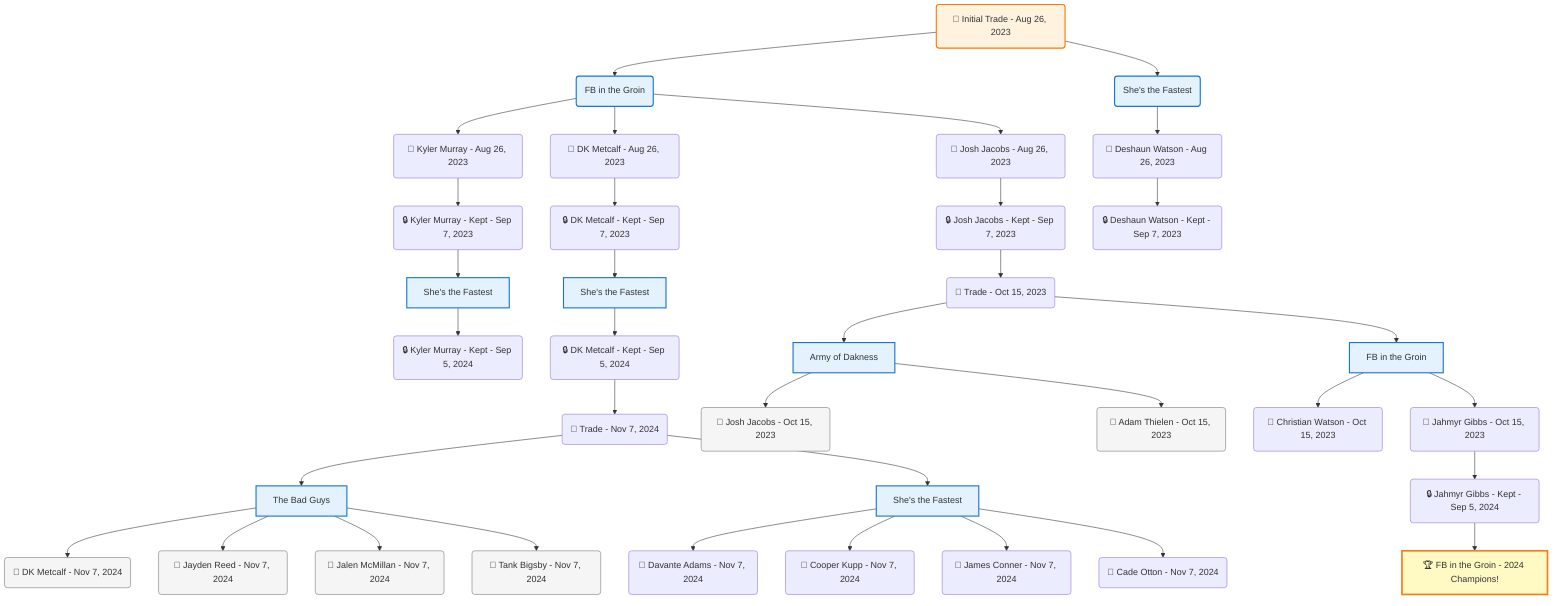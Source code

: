 flowchart TD

    TRADE_MAIN("🔄 Initial Trade - Aug 26, 2023")
    TEAM_1("FB in the Groin")
    TEAM_2("She's the Fastest")
    NODE_6e064389-09b8-458e-b46b-337eb7318f14("🔄 Kyler Murray - Aug 26, 2023")
    NODE_13a8e0bc-c6a6-44a8-a7b4-6f81b4878d51("🔒 Kyler Murray - Kept - Sep 7, 2023")
    TEAM_4449259f-64af-44fd-9235-1facc0926234_3["She's the Fastest"]
    NODE_ee9cf354-46a6-4bc2-aa24-ca6eea28e074("🔒 Kyler Murray - Kept - Sep 5, 2024")
    NODE_5fe28168-367e-40ca-a437-33b34cb5a0fb("🔄 Deshaun Watson - Aug 26, 2023")
    NODE_6ab3b14e-3257-4dc5-afa8-9e794b051e4a("🔒 Deshaun Watson - Kept - Sep 7, 2023")
    NODE_ee435169-0602-428f-a779-b37ff53dc088("🔄 DK Metcalf - Aug 26, 2023")
    NODE_5cd35c6d-c0ef-42be-988b-691dc6257305("🔒 DK Metcalf - Kept - Sep 7, 2023")
    TEAM_4449259f-64af-44fd-9235-1facc0926234_4["She's the Fastest"]
    NODE_2d9fad25-9484-41d5-8a78-4635a7f34bc1("🔒 DK Metcalf - Kept - Sep 5, 2024")
    TRADE_f0b59f44-b3c9-4da4-a932-35e737b726f8_5("🔄 Trade - Nov 7, 2024")
    TEAM_b2220d1a-ff75-4622-9757-09978901110f_6["The Bad Guys"]
    NODE_7486b713-436b-4ebb-977f-a5eee3be411f("🔄 DK Metcalf - Nov 7, 2024")
    NODE_3b42a806-e1a5-4804-9033-748803fe5c38("🔄 Jayden Reed - Nov 7, 2024")
    NODE_32b27ada-9ca3-4df8-aa54-cdedae0327d7("🔄 Jalen McMillan - Nov 7, 2024")
    NODE_639ff1b9-3f43-48f5-b518-e62da10b0078("🔄 Tank Bigsby - Nov 7, 2024")
    TEAM_4449259f-64af-44fd-9235-1facc0926234_7["She's the Fastest"]
    NODE_01a06424-c7b2-40d0-a9a6-0bf4476c878d("🔄 Davante Adams - Nov 7, 2024")
    NODE_61b63a42-68ef-4dd1-b255-24d63f7d3db2("🔄 Cooper Kupp - Nov 7, 2024")
    NODE_667ad38f-c2bd-4f79-8981-c251035800f2("🔄 James Conner - Nov 7, 2024")
    NODE_e9079c1a-2a24-4736-b966-f1f288f3723f("🔄 Cade Otton - Nov 7, 2024")
    NODE_1ae3fee8-1da4-42d7-aa35-de49ef042a40("🔄 Josh Jacobs - Aug 26, 2023")
    NODE_c0c599be-6bc8-488c-b2f8-54f8f87b3166("🔒 Josh Jacobs - Kept - Sep 7, 2023")
    TRADE_7ebfd2d8-b68f-4cd2-983c-4eb32d3c591e_8("🔄 Trade - Oct 15, 2023")
    TEAM_40f7599b-e68f-4bf4-9553-bf7e10924635_9["Army of Dakness"]
    NODE_ddfc4e31-e4aa-4050-b1ab-8eea224877ef("🔄 Josh Jacobs - Oct 15, 2023")
    NODE_ec10909e-c348-4aa2-a6d0-184cbd992fb1("🔄 Adam Thielen - Oct 15, 2023")
    TEAM_f483ecf1-cd17-4991-854b-e52dfc957b45_10["FB in the Groin"]
    NODE_c97d5ea7-3f41-4d0c-9ef5-f03daa0b31d3("🔄 Christian Watson - Oct 15, 2023")
    NODE_d00bc519-c621-45b4-a6d5-fc400992378f("🔄 Jahmyr Gibbs - Oct 15, 2023")
    NODE_1ca29f3e-255d-4d72-a377-25823a0c7414("🔒 Jahmyr Gibbs - Kept - Sep 5, 2024")
    CHAMP_f483ecf1-cd17-4991-854b-e52dfc957b45_2024["🏆 FB in the Groin - 2024 Champions!"]

    TRADE_MAIN --> TEAM_1
    TRADE_MAIN --> TEAM_2
    TEAM_1 --> NODE_6e064389-09b8-458e-b46b-337eb7318f14
    NODE_6e064389-09b8-458e-b46b-337eb7318f14 --> NODE_13a8e0bc-c6a6-44a8-a7b4-6f81b4878d51
    NODE_13a8e0bc-c6a6-44a8-a7b4-6f81b4878d51 --> TEAM_4449259f-64af-44fd-9235-1facc0926234_3
    TEAM_4449259f-64af-44fd-9235-1facc0926234_3 --> NODE_ee9cf354-46a6-4bc2-aa24-ca6eea28e074
    TEAM_2 --> NODE_5fe28168-367e-40ca-a437-33b34cb5a0fb
    NODE_5fe28168-367e-40ca-a437-33b34cb5a0fb --> NODE_6ab3b14e-3257-4dc5-afa8-9e794b051e4a
    TEAM_1 --> NODE_ee435169-0602-428f-a779-b37ff53dc088
    NODE_ee435169-0602-428f-a779-b37ff53dc088 --> NODE_5cd35c6d-c0ef-42be-988b-691dc6257305
    NODE_5cd35c6d-c0ef-42be-988b-691dc6257305 --> TEAM_4449259f-64af-44fd-9235-1facc0926234_4
    TEAM_4449259f-64af-44fd-9235-1facc0926234_4 --> NODE_2d9fad25-9484-41d5-8a78-4635a7f34bc1
    NODE_2d9fad25-9484-41d5-8a78-4635a7f34bc1 --> TRADE_f0b59f44-b3c9-4da4-a932-35e737b726f8_5
    TRADE_f0b59f44-b3c9-4da4-a932-35e737b726f8_5 --> TEAM_b2220d1a-ff75-4622-9757-09978901110f_6
    TEAM_b2220d1a-ff75-4622-9757-09978901110f_6 --> NODE_7486b713-436b-4ebb-977f-a5eee3be411f
    TEAM_b2220d1a-ff75-4622-9757-09978901110f_6 --> NODE_3b42a806-e1a5-4804-9033-748803fe5c38
    TEAM_b2220d1a-ff75-4622-9757-09978901110f_6 --> NODE_32b27ada-9ca3-4df8-aa54-cdedae0327d7
    TEAM_b2220d1a-ff75-4622-9757-09978901110f_6 --> NODE_639ff1b9-3f43-48f5-b518-e62da10b0078
    TRADE_f0b59f44-b3c9-4da4-a932-35e737b726f8_5 --> TEAM_4449259f-64af-44fd-9235-1facc0926234_7
    TEAM_4449259f-64af-44fd-9235-1facc0926234_7 --> NODE_01a06424-c7b2-40d0-a9a6-0bf4476c878d
    TEAM_4449259f-64af-44fd-9235-1facc0926234_7 --> NODE_61b63a42-68ef-4dd1-b255-24d63f7d3db2
    TEAM_4449259f-64af-44fd-9235-1facc0926234_7 --> NODE_667ad38f-c2bd-4f79-8981-c251035800f2
    TEAM_4449259f-64af-44fd-9235-1facc0926234_7 --> NODE_e9079c1a-2a24-4736-b966-f1f288f3723f
    TEAM_1 --> NODE_1ae3fee8-1da4-42d7-aa35-de49ef042a40
    NODE_1ae3fee8-1da4-42d7-aa35-de49ef042a40 --> NODE_c0c599be-6bc8-488c-b2f8-54f8f87b3166
    NODE_c0c599be-6bc8-488c-b2f8-54f8f87b3166 --> TRADE_7ebfd2d8-b68f-4cd2-983c-4eb32d3c591e_8
    TRADE_7ebfd2d8-b68f-4cd2-983c-4eb32d3c591e_8 --> TEAM_40f7599b-e68f-4bf4-9553-bf7e10924635_9
    TEAM_40f7599b-e68f-4bf4-9553-bf7e10924635_9 --> NODE_ddfc4e31-e4aa-4050-b1ab-8eea224877ef
    TEAM_40f7599b-e68f-4bf4-9553-bf7e10924635_9 --> NODE_ec10909e-c348-4aa2-a6d0-184cbd992fb1
    TRADE_7ebfd2d8-b68f-4cd2-983c-4eb32d3c591e_8 --> TEAM_f483ecf1-cd17-4991-854b-e52dfc957b45_10
    TEAM_f483ecf1-cd17-4991-854b-e52dfc957b45_10 --> NODE_c97d5ea7-3f41-4d0c-9ef5-f03daa0b31d3
    TEAM_f483ecf1-cd17-4991-854b-e52dfc957b45_10 --> NODE_d00bc519-c621-45b4-a6d5-fc400992378f
    NODE_d00bc519-c621-45b4-a6d5-fc400992378f --> NODE_1ca29f3e-255d-4d72-a377-25823a0c7414
    NODE_1ca29f3e-255d-4d72-a377-25823a0c7414 --> CHAMP_f483ecf1-cd17-4991-854b-e52dfc957b45_2024

    %% Node styling
    classDef teamNode fill:#e3f2fd,stroke:#1976d2,stroke-width:2px
    classDef tradeNode fill:#fff3e0,stroke:#f57c00,stroke-width:2px
    classDef playerNode fill:#f3e5f5,stroke:#7b1fa2,stroke-width:1px
    classDef nonRootPlayerNode fill:#f5f5f5,stroke:#757575,stroke-width:1px
    classDef endNode fill:#ffebee,stroke:#c62828,stroke-width:2px
    classDef waiverNode fill:#e8f5e8,stroke:#388e3c,stroke-width:2px
    classDef championshipNode fill:#fff9c4,stroke:#f57f17,stroke-width:3px

    class TEAM_1,TEAM_2,TEAM_4449259f-64af-44fd-9235-1facc0926234_3,TEAM_4449259f-64af-44fd-9235-1facc0926234_4,TEAM_b2220d1a-ff75-4622-9757-09978901110f_6,TEAM_4449259f-64af-44fd-9235-1facc0926234_7,TEAM_40f7599b-e68f-4bf4-9553-bf7e10924635_9,TEAM_f483ecf1-cd17-4991-854b-e52dfc957b45_10 teamNode
    class CHAMP_f483ecf1-cd17-4991-854b-e52dfc957b45_2024 championshipNode
    class NODE_7486b713-436b-4ebb-977f-a5eee3be411f,NODE_3b42a806-e1a5-4804-9033-748803fe5c38,NODE_32b27ada-9ca3-4df8-aa54-cdedae0327d7,NODE_639ff1b9-3f43-48f5-b518-e62da10b0078,NODE_ddfc4e31-e4aa-4050-b1ab-8eea224877ef,NODE_ec10909e-c348-4aa2-a6d0-184cbd992fb1 nonRootPlayerNode
    class TRADE_MAIN tradeNode